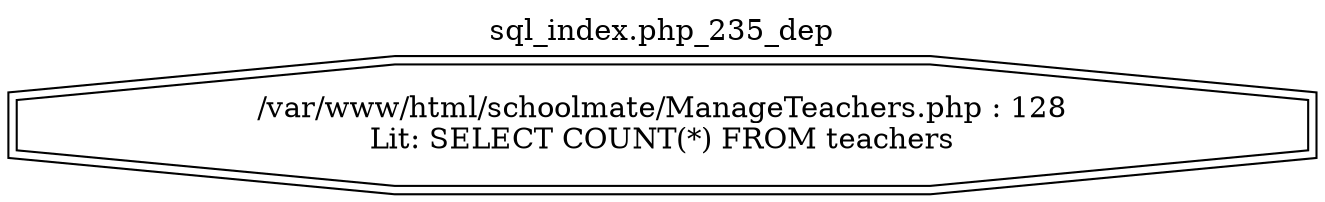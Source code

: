 digraph cfg {
  label="sql_index.php_235_dep";
  labelloc=t;
  n1 [shape=doubleoctagon, label="/var/www/html/schoolmate/ManageTeachers.php : 128\nLit: SELECT COUNT(*) FROM teachers\n"];
}
